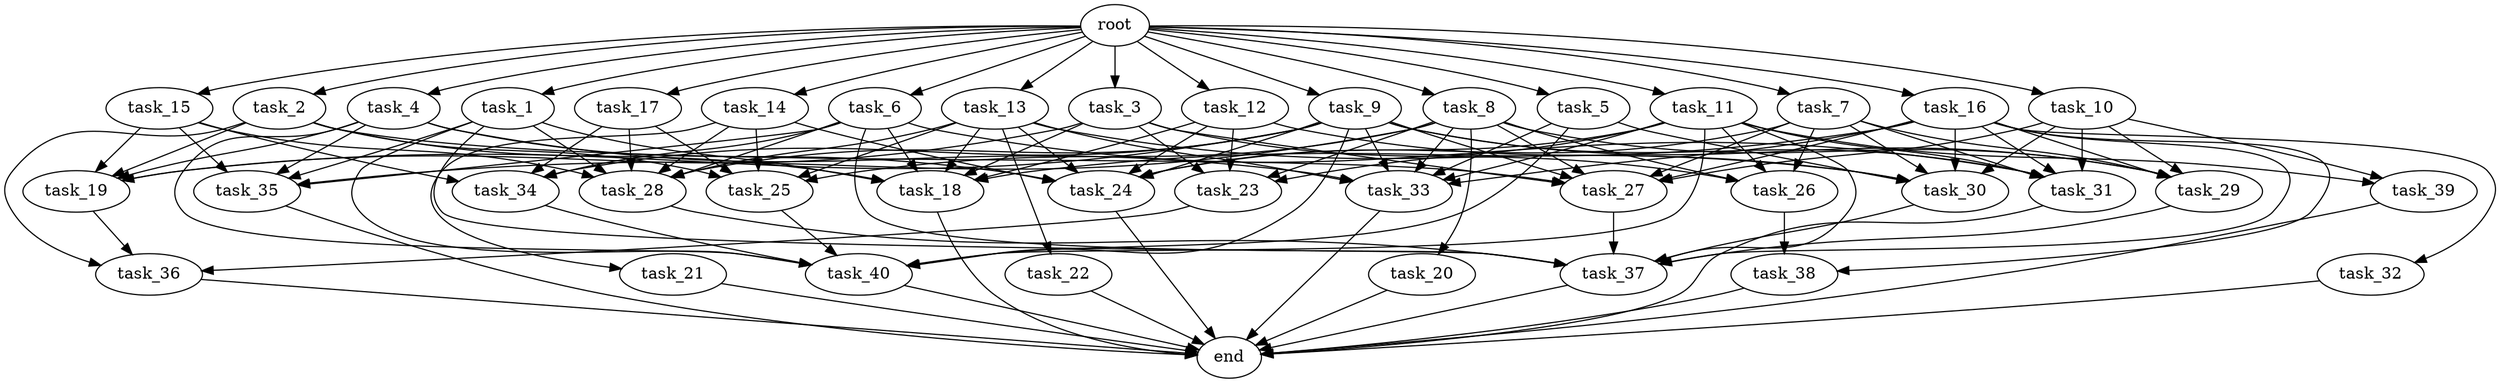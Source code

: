 digraph G {
  root [size="0.000000e+00"];
  task_1 [size="7.697313e+10"];
  task_2 [size="2.578912e+10"];
  task_3 [size="8.953292e+10"];
  task_4 [size="9.345415e+10"];
  task_5 [size="3.024332e+10"];
  task_6 [size="2.612070e+10"];
  task_7 [size="1.560207e+10"];
  task_8 [size="6.000773e+09"];
  task_9 [size="3.193196e+10"];
  task_10 [size="7.477967e+09"];
  task_11 [size="6.147727e+09"];
  task_12 [size="4.781076e+10"];
  task_13 [size="9.843714e+10"];
  task_14 [size="9.625875e+09"];
  task_15 [size="8.373497e+10"];
  task_16 [size="9.281498e+10"];
  task_17 [size="9.977937e+09"];
  task_18 [size="9.207886e+10"];
  task_19 [size="3.822194e+10"];
  task_20 [size="7.992950e+09"];
  task_21 [size="7.872257e+10"];
  task_22 [size="9.897215e+09"];
  task_23 [size="7.019199e+10"];
  task_24 [size="8.650176e+09"];
  task_25 [size="4.955628e+10"];
  task_26 [size="2.033578e+10"];
  task_27 [size="1.353181e+10"];
  task_28 [size="7.054548e+10"];
  task_29 [size="5.830085e+10"];
  task_30 [size="3.095061e+10"];
  task_31 [size="8.476111e+10"];
  task_32 [size="1.632222e+09"];
  task_33 [size="1.354452e+10"];
  task_34 [size="9.062216e+10"];
  task_35 [size="6.690400e+10"];
  task_36 [size="4.407675e+08"];
  task_37 [size="9.706524e+10"];
  task_38 [size="5.208025e+10"];
  task_39 [size="8.030240e+10"];
  task_40 [size="8.835607e+09"];
  end [size="0.000000e+00"];

  root -> task_1 [size="1.000000e-12"];
  root -> task_2 [size="1.000000e-12"];
  root -> task_3 [size="1.000000e-12"];
  root -> task_4 [size="1.000000e-12"];
  root -> task_5 [size="1.000000e-12"];
  root -> task_6 [size="1.000000e-12"];
  root -> task_7 [size="1.000000e-12"];
  root -> task_8 [size="1.000000e-12"];
  root -> task_9 [size="1.000000e-12"];
  root -> task_10 [size="1.000000e-12"];
  root -> task_11 [size="1.000000e-12"];
  root -> task_12 [size="1.000000e-12"];
  root -> task_13 [size="1.000000e-12"];
  root -> task_14 [size="1.000000e-12"];
  root -> task_15 [size="1.000000e-12"];
  root -> task_16 [size="1.000000e-12"];
  root -> task_17 [size="1.000000e-12"];
  task_1 -> task_18 [size="1.315412e+08"];
  task_1 -> task_28 [size="1.007793e+08"];
  task_1 -> task_35 [size="1.338080e+08"];
  task_1 -> task_37 [size="1.213315e+08"];
  task_1 -> task_40 [size="1.262230e+07"];
  task_2 -> task_18 [size="1.315412e+08"];
  task_2 -> task_19 [size="7.644387e+07"];
  task_2 -> task_25 [size="9.911257e+07"];
  task_2 -> task_27 [size="1.933115e+07"];
  task_2 -> task_36 [size="1.469225e+06"];
  task_3 -> task_18 [size="1.315412e+08"];
  task_3 -> task_19 [size="7.644387e+07"];
  task_3 -> task_23 [size="1.754800e+08"];
  task_3 -> task_26 [size="5.083946e+07"];
  task_3 -> task_27 [size="1.933115e+07"];
  task_4 -> task_19 [size="7.644387e+07"];
  task_4 -> task_24 [size="1.235739e+07"];
  task_4 -> task_33 [size="1.934932e+07"];
  task_4 -> task_35 [size="1.338080e+08"];
  task_4 -> task_40 [size="1.262230e+07"];
  task_5 -> task_30 [size="5.158435e+07"];
  task_5 -> task_33 [size="1.934932e+07"];
  task_5 -> task_40 [size="1.262230e+07"];
  task_6 -> task_18 [size="1.315412e+08"];
  task_6 -> task_28 [size="1.007793e+08"];
  task_6 -> task_31 [size="1.412685e+08"];
  task_6 -> task_34 [size="2.265554e+08"];
  task_6 -> task_35 [size="1.338080e+08"];
  task_6 -> task_37 [size="1.213315e+08"];
  task_7 -> task_24 [size="1.235739e+07"];
  task_7 -> task_26 [size="5.083946e+07"];
  task_7 -> task_27 [size="1.933115e+07"];
  task_7 -> task_29 [size="1.166017e+08"];
  task_7 -> task_30 [size="5.158435e+07"];
  task_7 -> task_31 [size="1.412685e+08"];
  task_8 -> task_20 [size="7.992950e+07"];
  task_8 -> task_23 [size="1.754800e+08"];
  task_8 -> task_25 [size="9.911257e+07"];
  task_8 -> task_26 [size="5.083946e+07"];
  task_8 -> task_27 [size="1.933115e+07"];
  task_8 -> task_29 [size="1.166017e+08"];
  task_8 -> task_33 [size="1.934932e+07"];
  task_8 -> task_35 [size="1.338080e+08"];
  task_9 -> task_19 [size="7.644387e+07"];
  task_9 -> task_24 [size="1.235739e+07"];
  task_9 -> task_27 [size="1.933115e+07"];
  task_9 -> task_28 [size="1.007793e+08"];
  task_9 -> task_29 [size="1.166017e+08"];
  task_9 -> task_31 [size="1.412685e+08"];
  task_9 -> task_33 [size="1.934932e+07"];
  task_9 -> task_34 [size="2.265554e+08"];
  task_9 -> task_40 [size="1.262230e+07"];
  task_10 -> task_27 [size="1.933115e+07"];
  task_10 -> task_29 [size="1.166017e+08"];
  task_10 -> task_30 [size="5.158435e+07"];
  task_10 -> task_31 [size="1.412685e+08"];
  task_10 -> task_39 [size="4.015120e+08"];
  task_11 -> task_23 [size="1.754800e+08"];
  task_11 -> task_24 [size="1.235739e+07"];
  task_11 -> task_26 [size="5.083946e+07"];
  task_11 -> task_31 [size="1.412685e+08"];
  task_11 -> task_33 [size="1.934932e+07"];
  task_11 -> task_37 [size="1.213315e+08"];
  task_11 -> task_39 [size="4.015120e+08"];
  task_11 -> task_40 [size="1.262230e+07"];
  task_12 -> task_18 [size="1.315412e+08"];
  task_12 -> task_23 [size="1.754800e+08"];
  task_12 -> task_24 [size="1.235739e+07"];
  task_12 -> task_30 [size="5.158435e+07"];
  task_13 -> task_18 [size="1.315412e+08"];
  task_13 -> task_22 [size="9.897215e+07"];
  task_13 -> task_24 [size="1.235739e+07"];
  task_13 -> task_25 [size="9.911257e+07"];
  task_13 -> task_28 [size="1.007793e+08"];
  task_13 -> task_30 [size="5.158435e+07"];
  task_13 -> task_33 [size="1.934932e+07"];
  task_14 -> task_21 [size="7.872257e+08"];
  task_14 -> task_24 [size="1.235739e+07"];
  task_14 -> task_25 [size="9.911257e+07"];
  task_14 -> task_28 [size="1.007793e+08"];
  task_15 -> task_19 [size="7.644387e+07"];
  task_15 -> task_28 [size="1.007793e+08"];
  task_15 -> task_34 [size="2.265554e+08"];
  task_15 -> task_35 [size="1.338080e+08"];
  task_16 -> task_18 [size="1.315412e+08"];
  task_16 -> task_27 [size="1.933115e+07"];
  task_16 -> task_29 [size="1.166017e+08"];
  task_16 -> task_30 [size="5.158435e+07"];
  task_16 -> task_31 [size="1.412685e+08"];
  task_16 -> task_32 [size="1.632222e+07"];
  task_16 -> task_33 [size="1.934932e+07"];
  task_16 -> task_37 [size="1.213315e+08"];
  task_16 -> task_38 [size="2.604012e+08"];
  task_17 -> task_25 [size="9.911257e+07"];
  task_17 -> task_28 [size="1.007793e+08"];
  task_17 -> task_34 [size="2.265554e+08"];
  task_18 -> end [size="1.000000e-12"];
  task_19 -> task_36 [size="1.469225e+06"];
  task_20 -> end [size="1.000000e-12"];
  task_21 -> end [size="1.000000e-12"];
  task_22 -> end [size="1.000000e-12"];
  task_23 -> task_36 [size="1.469225e+06"];
  task_24 -> end [size="1.000000e-12"];
  task_25 -> task_40 [size="1.262230e+07"];
  task_26 -> task_38 [size="2.604012e+08"];
  task_27 -> task_37 [size="1.213315e+08"];
  task_28 -> task_37 [size="1.213315e+08"];
  task_29 -> task_37 [size="1.213315e+08"];
  task_30 -> task_37 [size="1.213315e+08"];
  task_31 -> end [size="1.000000e-12"];
  task_32 -> end [size="1.000000e-12"];
  task_33 -> end [size="1.000000e-12"];
  task_34 -> task_40 [size="1.262230e+07"];
  task_35 -> end [size="1.000000e-12"];
  task_36 -> end [size="1.000000e-12"];
  task_37 -> end [size="1.000000e-12"];
  task_38 -> end [size="1.000000e-12"];
  task_39 -> end [size="1.000000e-12"];
  task_40 -> end [size="1.000000e-12"];
}
